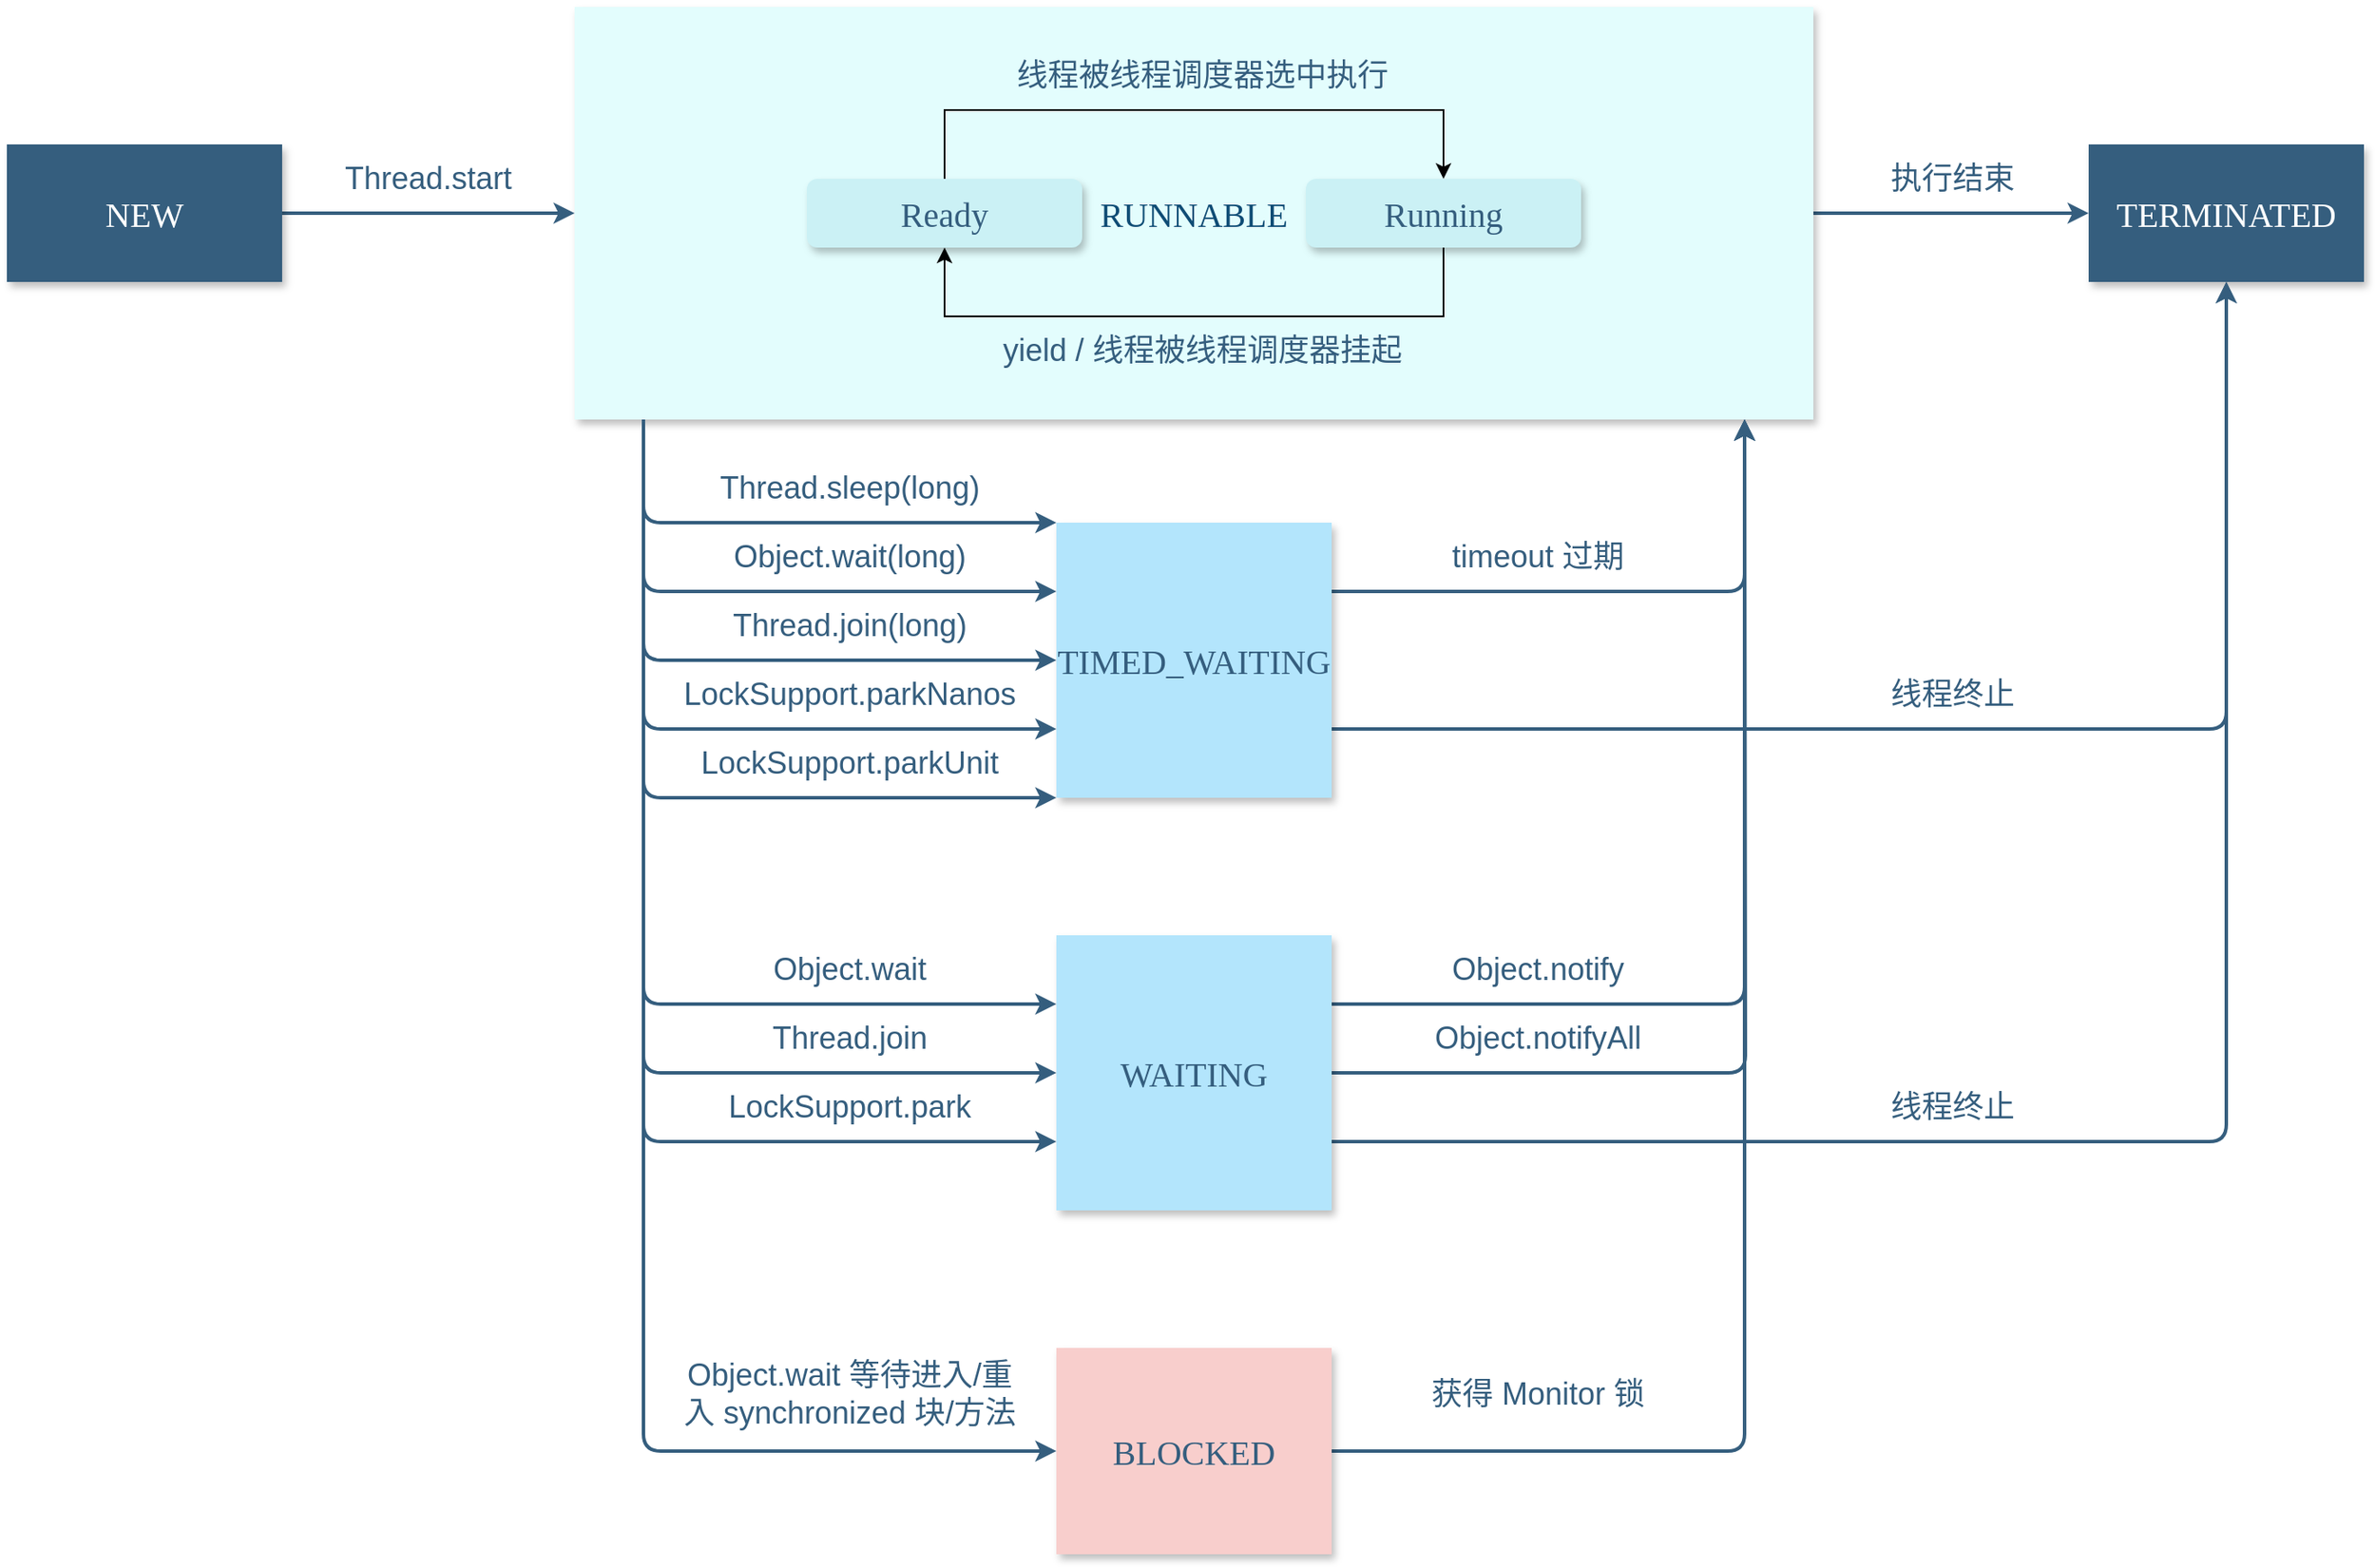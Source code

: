<mxfile compressed="true" version="22.0.3" type="device"><diagram id="UEkovaHShTwIanfxl2Ng" name="线程状态"><mxGraphModel dx="590" dy="-598" grid="1" gridSize="10" guides="1" tooltips="1" connect="1" arrows="1" fold="1" page="1" pageScale="1" pageWidth="2336" pageHeight="1654" math="0" shadow="0"><root><mxCell id="0"/><mxCell id="1" parent="0"/><mxCell id="lBCqOpAjT4Mj4Rh8K4Lh-13" value="" style="edgeStyle=orthogonalEdgeStyle;shape=connector;rounded=1;orthogonalLoop=1;jettySize=auto;html=1;labelBackgroundColor=default;strokeColor=#355E7E;strokeWidth=2;align=center;verticalAlign=middle;fontFamily=Helvetica;fontSize=11;fontColor=#355E7E;endArrow=classic;" edge="1" parent="1" source="kwRCl91syE09TgOYQZGm-13" target="kwRCl91syE09TgOYQZGm-22"><mxGeometry relative="1" as="geometry"/></mxCell><mxCell id="kwRCl91syE09TgOYQZGm-13" value="RUNNABLE" style="rounded=0;whiteSpace=wrap;html=1;fillColor=#E3FDFD;strokeColor=none;shadow=1;fontFamily=ZCOOL QingKe HuangYou;fontSource=https%3A%2F%2Ffonts.googleapis.com%2Fcss%3Ffamily%3DZCOOL%2BQingKe%2BHuangYou;fontStyle=0;fontSize=20;fontColor=#0F4C75;" parent="1" vertex="1"><mxGeometry x="790" y="1970" width="720" height="240" as="geometry"/></mxCell><mxCell id="0049IT_RvUCNj_HmscOK-4" style="edgeStyle=orthogonalEdgeStyle;rounded=1;orthogonalLoop=1;jettySize=auto;html=1;entryX=0;entryY=0.25;entryDx=0;entryDy=0;exitX=0.5;exitY=1;exitDx=0;exitDy=0;fontColor=#355E7E;strokeWidth=2;strokeColor=#355E7E;" parent="1" source="0049IT_RvUCNj_HmscOK-3" target="kwRCl91syE09TgOYQZGm-8" edge="1"><mxGeometry relative="1" as="geometry"/></mxCell><mxCell id="0049IT_RvUCNj_HmscOK-5" style="edgeStyle=orthogonalEdgeStyle;rounded=1;orthogonalLoop=1;jettySize=auto;html=1;entryX=0;entryY=0;entryDx=0;entryDy=0;fontColor=#355E7E;strokeWidth=2;strokeColor=#355E7E;" parent="1" source="0049IT_RvUCNj_HmscOK-3" target="kwRCl91syE09TgOYQZGm-8" edge="1"><mxGeometry relative="1" as="geometry"><Array as="points"><mxPoint x="830" y="2270"/></Array></mxGeometry></mxCell><mxCell id="0049IT_RvUCNj_HmscOK-13" style="edgeStyle=orthogonalEdgeStyle;rounded=1;orthogonalLoop=1;jettySize=auto;html=1;entryX=0;entryY=0.25;entryDx=0;entryDy=0;fontColor=#355E7E;strokeWidth=2;strokeColor=#355E7E;" parent="1" source="0049IT_RvUCNj_HmscOK-3" target="0049IT_RvUCNj_HmscOK-15" edge="1"><mxGeometry relative="1" as="geometry"><mxPoint x="1070" y="2540" as="targetPoint"/><Array as="points"><mxPoint x="830" y="2550"/></Array></mxGeometry></mxCell><mxCell id="0049IT_RvUCNj_HmscOK-14" style="edgeStyle=orthogonalEdgeStyle;rounded=1;orthogonalLoop=1;jettySize=auto;html=1;entryX=0;entryY=0.5;entryDx=0;entryDy=0;fontColor=#355E7E;strokeWidth=2;strokeColor=#355E7E;" parent="1" source="0049IT_RvUCNj_HmscOK-3" target="0049IT_RvUCNj_HmscOK-15" edge="1"><mxGeometry relative="1" as="geometry"><mxPoint x="1070" y="2570" as="targetPoint"/><Array as="points"><mxPoint x="830" y="2590"/></Array></mxGeometry></mxCell><mxCell id="0049IT_RvUCNj_HmscOK-18" style="edgeStyle=orthogonalEdgeStyle;rounded=1;orthogonalLoop=1;jettySize=auto;html=1;entryX=0;entryY=0.75;entryDx=0;entryDy=0;fontColor=#355E7E;strokeWidth=2;strokeColor=#355E7E;" parent="1" source="0049IT_RvUCNj_HmscOK-3" target="0049IT_RvUCNj_HmscOK-15" edge="1"><mxGeometry relative="1" as="geometry"><Array as="points"><mxPoint x="830" y="2630"/></Array></mxGeometry></mxCell><mxCell id="0049IT_RvUCNj_HmscOK-20" style="edgeStyle=orthogonalEdgeStyle;rounded=1;orthogonalLoop=1;jettySize=auto;html=1;entryX=0;entryY=0.5;entryDx=0;entryDy=0;fontColor=#355E7E;strokeWidth=2;strokeColor=#355E7E;" parent="1" source="0049IT_RvUCNj_HmscOK-3" target="kwRCl91syE09TgOYQZGm-19" edge="1"><mxGeometry relative="1" as="geometry"><Array as="points"><mxPoint x="830" y="2810"/></Array></mxGeometry></mxCell><mxCell id="0049IT_RvUCNj_HmscOK-3" value="" style="rounded=0;whiteSpace=wrap;html=1;strokeColor=none;fillColor=#E3FDFD;" parent="1" vertex="1"><mxGeometry x="790" y="2170" width="80" height="40" as="geometry"/></mxCell><mxCell id="kwRCl91syE09TgOYQZGm-14" style="edgeStyle=orthogonalEdgeStyle;rounded=1;orthogonalLoop=1;jettySize=auto;html=1;exitX=0.5;exitY=1;exitDx=0;exitDy=0;entryX=0;entryY=0.5;entryDx=0;entryDy=0;fontColor=#355E7E;strokeWidth=2;strokeColor=#355E7E;" parent="1" source="0049IT_RvUCNj_HmscOK-3" target="kwRCl91syE09TgOYQZGm-8" edge="1"><mxGeometry relative="1" as="geometry"/></mxCell><mxCell id="j-Edy5ny_VQvXv_cR-fw-60" style="edgeStyle=orthogonalEdgeStyle;rounded=0;orthogonalLoop=1;jettySize=auto;html=1;entryX=0.5;entryY=0;entryDx=0;entryDy=0;exitX=0.5;exitY=0;exitDx=0;exitDy=0;fontColor=#355E7E;" parent="1" source="j-Edy5ny_VQvXv_cR-fw-55" target="j-Edy5ny_VQvXv_cR-fw-56" edge="1"><mxGeometry relative="1" as="geometry"><Array as="points"><mxPoint x="1005" y="2030"/><mxPoint x="1295" y="2030"/></Array></mxGeometry></mxCell><mxCell id="j-Edy5ny_VQvXv_cR-fw-55" value="Ready" style="rounded=1;whiteSpace=wrap;html=1;hachureGap=4;strokeColor=none;fontFamily=ZCOOL QingKe HuangYou;fontSize=20;fillColor=#CBF1F5;fontColor=#355E7E;fontStyle=0;container=0;shadow=1;fontSource=https%3A%2F%2Ffonts.googleapis.com%2Fcss%3Ffamily%3DZCOOL%2BQingKe%2BHuangYou;" parent="1" vertex="1"><mxGeometry x="925" y="2070" width="160" height="40" as="geometry"/></mxCell><mxCell id="kwRCl91syE09TgOYQZGm-2" style="edgeStyle=orthogonalEdgeStyle;rounded=0;orthogonalLoop=1;jettySize=auto;html=1;entryX=0.5;entryY=1;entryDx=0;entryDy=0;exitX=0.5;exitY=1;exitDx=0;exitDy=0;fontColor=#355E7E;" parent="1" source="j-Edy5ny_VQvXv_cR-fw-56" target="j-Edy5ny_VQvXv_cR-fw-55" edge="1"><mxGeometry relative="1" as="geometry"><Array as="points"><mxPoint x="1295" y="2150"/><mxPoint x="1005" y="2150"/></Array></mxGeometry></mxCell><mxCell id="j-Edy5ny_VQvXv_cR-fw-56" value="Running" style="rounded=1;whiteSpace=wrap;html=1;hachureGap=4;strokeColor=none;fontFamily=ZCOOL QingKe HuangYou;fontSize=20;fillColor=#CBF1F5;fontColor=#355E7E;fontStyle=0;container=0;shadow=1;fontSource=https%3A%2F%2Ffonts.googleapis.com%2Fcss%3Ffamily%3DZCOOL%2BQingKe%2BHuangYou;" parent="1" vertex="1"><mxGeometry x="1215" y="2070" width="160" height="40" as="geometry"/></mxCell><mxCell id="j-Edy5ny_VQvXv_cR-fw-62" value="线程被线程调度器选中执行" style="text;whiteSpace=wrap;align=center;verticalAlign=middle;fontSize=18;fontColor=#355E7E;" parent="1" vertex="1"><mxGeometry x="1025" y="1990" width="260" height="40" as="geometry"/></mxCell><mxCell id="0049IT_RvUCNj_HmscOK-23" style="edgeStyle=orthogonalEdgeStyle;rounded=1;orthogonalLoop=1;jettySize=auto;html=1;exitX=1;exitY=0.25;exitDx=0;exitDy=0;entryX=0.5;entryY=1;entryDx=0;entryDy=0;strokeWidth=2;strokeColor=#355E7E;fontColor=#355E7E;" parent="1" source="kwRCl91syE09TgOYQZGm-8" target="0049IT_RvUCNj_HmscOK-22" edge="1"><mxGeometry relative="1" as="geometry"/></mxCell><mxCell id="lBCqOpAjT4Mj4Rh8K4Lh-2" style="edgeStyle=orthogonalEdgeStyle;rounded=1;orthogonalLoop=1;jettySize=auto;html=1;exitX=1;exitY=0.75;exitDx=0;exitDy=0;entryX=0.5;entryY=1;entryDx=0;entryDy=0;strokeWidth=2;strokeColor=#355E7E;" edge="1" parent="1" source="kwRCl91syE09TgOYQZGm-8" target="kwRCl91syE09TgOYQZGm-22"><mxGeometry relative="1" as="geometry"/></mxCell><mxCell id="kwRCl91syE09TgOYQZGm-8" value="TIMED_WAITING" style="rounded=0;whiteSpace=wrap;html=1;fillColor=#B3E5FC;strokeColor=none;shadow=1;fontFamily=ZCOOL QingKe HuangYou;fontSource=https%3A%2F%2Ffonts.googleapis.com%2Fcss%3Ffamily%3DZCOOL%2BQingKe%2BHuangYou;fontStyle=0;fontSize=20;fontColor=#355E7E;" parent="1" vertex="1"><mxGeometry x="1070" y="2270" width="160" height="160" as="geometry"/></mxCell><mxCell id="lBCqOpAjT4Mj4Rh8K4Lh-11" style="edgeStyle=orthogonalEdgeStyle;shape=connector;rounded=1;orthogonalLoop=1;jettySize=auto;html=1;entryX=0.5;entryY=1;entryDx=0;entryDy=0;labelBackgroundColor=default;strokeColor=#355E7E;strokeWidth=2;align=center;verticalAlign=middle;fontFamily=Helvetica;fontSize=11;fontColor=#355E7E;endArrow=classic;" edge="1" parent="1" source="kwRCl91syE09TgOYQZGm-19" target="0049IT_RvUCNj_HmscOK-22"><mxGeometry relative="1" as="geometry"/></mxCell><mxCell id="kwRCl91syE09TgOYQZGm-19" value="BLOCKED" style="rounded=0;whiteSpace=wrap;html=1;fillColor=#f8cecc;strokeColor=none;shadow=1;fontFamily=ZCOOL QingKe HuangYou;fontSource=https%3A%2F%2Ffonts.googleapis.com%2Fcss%3Ffamily%3DZCOOL%2BQingKe%2BHuangYou;fontStyle=0;fontSize=20;fontColor=#355E7E;" parent="1" vertex="1"><mxGeometry x="1070" y="2750" width="160" height="120" as="geometry"/></mxCell><mxCell id="kwRCl91syE09TgOYQZGm-20" value="yield / 线程被线程调度器挂起" style="text;whiteSpace=wrap;align=center;verticalAlign=middle;fontSize=18;fontColor=#355E7E;" parent="1" vertex="1"><mxGeometry x="1025" y="2150" width="260" height="40" as="geometry"/></mxCell><mxCell id="lBCqOpAjT4Mj4Rh8K4Lh-14" value="" style="edgeStyle=orthogonalEdgeStyle;shape=connector;rounded=1;orthogonalLoop=1;jettySize=auto;html=1;labelBackgroundColor=default;strokeColor=#355E7E;strokeWidth=2;align=center;verticalAlign=middle;fontFamily=Helvetica;fontSize=11;fontColor=#355E7E;endArrow=classic;" edge="1" parent="1" source="kwRCl91syE09TgOYQZGm-21" target="kwRCl91syE09TgOYQZGm-13"><mxGeometry relative="1" as="geometry"/></mxCell><mxCell id="kwRCl91syE09TgOYQZGm-21" value="NEW" style="rounded=0;whiteSpace=wrap;html=1;fillColor=#355E7E;strokeColor=none;shadow=1;fontFamily=ZCOOL QingKe HuangYou;fontSource=https%3A%2F%2Ffonts.googleapis.com%2Fcss%3Ffamily%3DZCOOL%2BQingKe%2BHuangYou;fontStyle=0;fontSize=20;fontColor=#FFFFFF;" parent="1" vertex="1"><mxGeometry x="460" y="2050" width="160" height="80" as="geometry"/></mxCell><mxCell id="kwRCl91syE09TgOYQZGm-22" value="TERMINATED" style="rounded=0;whiteSpace=wrap;html=1;fillColor=#355E7E;strokeColor=none;shadow=1;fontFamily=ZCOOL QingKe HuangYou;fontSource=https%3A%2F%2Ffonts.googleapis.com%2Fcss%3Ffamily%3DZCOOL%2BQingKe%2BHuangYou;fontStyle=0;fontSize=20;fontColor=#FFFFFF;" parent="1" vertex="1"><mxGeometry x="1670" y="2050" width="160" height="80" as="geometry"/></mxCell><mxCell id="0049IT_RvUCNj_HmscOK-2" value="Thread.sleep(long)" style="text;whiteSpace=wrap;align=center;verticalAlign=middle;fontSize=18;fontColor=#355E7E;" parent="1" vertex="1"><mxGeometry x="850" y="2230" width="200" height="40" as="geometry"/></mxCell><mxCell id="0049IT_RvUCNj_HmscOK-6" style="edgeStyle=orthogonalEdgeStyle;rounded=1;orthogonalLoop=1;jettySize=auto;html=1;exitX=0.5;exitY=1;exitDx=0;exitDy=0;entryX=0;entryY=0.75;entryDx=0;entryDy=0;fontColor=#355E7E;strokeWidth=2;strokeColor=#355E7E;" parent="1" source="0049IT_RvUCNj_HmscOK-3" target="kwRCl91syE09TgOYQZGm-8" edge="1"><mxGeometry relative="1" as="geometry"><mxPoint x="840" y="2220" as="sourcePoint"/><mxPoint x="980" y="2340" as="targetPoint"/></mxGeometry></mxCell><mxCell id="0049IT_RvUCNj_HmscOK-7" style="edgeStyle=orthogonalEdgeStyle;rounded=1;orthogonalLoop=1;jettySize=auto;html=1;exitX=0.5;exitY=1;exitDx=0;exitDy=0;entryX=0;entryY=1;entryDx=0;entryDy=0;fontColor=#355E7E;strokeWidth=2;strokeColor=#355E7E;" parent="1" source="0049IT_RvUCNj_HmscOK-3" target="kwRCl91syE09TgOYQZGm-8" edge="1"><mxGeometry relative="1" as="geometry"><mxPoint x="840" y="2220" as="sourcePoint"/><mxPoint x="980" y="2370" as="targetPoint"/><Array as="points"><mxPoint x="830" y="2430"/></Array></mxGeometry></mxCell><mxCell id="0049IT_RvUCNj_HmscOK-9" value="Object.wait(long)" style="text;whiteSpace=wrap;align=center;verticalAlign=middle;fontSize=18;fontColor=#355E7E;" parent="1" vertex="1"><mxGeometry x="850" y="2270" width="200" height="40" as="geometry"/></mxCell><mxCell id="0049IT_RvUCNj_HmscOK-10" value="Thread.join(long)" style="text;whiteSpace=wrap;align=center;verticalAlign=middle;fontSize=18;fontColor=#355E7E;" parent="1" vertex="1"><mxGeometry x="850" y="2310" width="200" height="40" as="geometry"/></mxCell><mxCell id="0049IT_RvUCNj_HmscOK-11" value="LockSupport.parkNanos" style="text;whiteSpace=wrap;align=center;verticalAlign=middle;fontSize=18;fontColor=#355E7E;" parent="1" vertex="1"><mxGeometry x="850" y="2350" width="200" height="40" as="geometry"/></mxCell><mxCell id="0049IT_RvUCNj_HmscOK-12" value="LockSupport.parkUnit" style="text;whiteSpace=wrap;align=center;verticalAlign=middle;fontSize=18;fontColor=#355E7E;" parent="1" vertex="1"><mxGeometry x="850" y="2390" width="200" height="40" as="geometry"/></mxCell><mxCell id="lBCqOpAjT4Mj4Rh8K4Lh-3" style="edgeStyle=orthogonalEdgeStyle;rounded=1;orthogonalLoop=1;jettySize=auto;html=1;exitX=1;exitY=0.25;exitDx=0;exitDy=0;entryX=0.5;entryY=1;entryDx=0;entryDy=0;strokeWidth=2;strokeColor=#355E7E;fontColor=#355E7E;" edge="1" parent="1" source="0049IT_RvUCNj_HmscOK-15" target="0049IT_RvUCNj_HmscOK-22"><mxGeometry relative="1" as="geometry"/></mxCell><mxCell id="lBCqOpAjT4Mj4Rh8K4Lh-4" style="edgeStyle=orthogonalEdgeStyle;rounded=1;orthogonalLoop=1;jettySize=auto;html=1;exitX=1;exitY=0.75;exitDx=0;exitDy=0;strokeWidth=2;strokeColor=#355E7E;entryX=0.5;entryY=1;entryDx=0;entryDy=0;" edge="1" parent="1" source="0049IT_RvUCNj_HmscOK-15" target="kwRCl91syE09TgOYQZGm-22"><mxGeometry relative="1" as="geometry"><mxPoint x="1470.0" y="2200" as="targetPoint"/></mxGeometry></mxCell><mxCell id="lBCqOpAjT4Mj4Rh8K4Lh-6" style="edgeStyle=orthogonalEdgeStyle;shape=connector;rounded=1;orthogonalLoop=1;jettySize=auto;html=1;labelBackgroundColor=default;strokeColor=#355E7E;strokeWidth=2;align=center;verticalAlign=middle;fontFamily=Helvetica;fontSize=11;fontColor=#355E7E;endArrow=classic;" edge="1" parent="1" source="0049IT_RvUCNj_HmscOK-15"><mxGeometry relative="1" as="geometry"><mxPoint x="1470.0" y="2210" as="targetPoint"/></mxGeometry></mxCell><mxCell id="0049IT_RvUCNj_HmscOK-15" value="WAITING" style="rounded=0;whiteSpace=wrap;html=1;fillColor=#B3E5FC;strokeColor=none;shadow=1;fontFamily=ZCOOL QingKe HuangYou;fontSource=https%3A%2F%2Ffonts.googleapis.com%2Fcss%3Ffamily%3DZCOOL%2BQingKe%2BHuangYou;fontStyle=0;fontSize=20;fontColor=#355E7E;" parent="1" vertex="1"><mxGeometry x="1070" y="2510" width="160" height="160" as="geometry"/></mxCell><mxCell id="0049IT_RvUCNj_HmscOK-16" value="Object.wait" style="text;whiteSpace=wrap;align=center;verticalAlign=middle;fontSize=18;fontColor=#355E7E;" parent="1" vertex="1"><mxGeometry x="850" y="2510" width="200" height="40" as="geometry"/></mxCell><mxCell id="0049IT_RvUCNj_HmscOK-17" value="Thread.join" style="text;whiteSpace=wrap;align=center;verticalAlign=middle;fontSize=18;fontColor=#355E7E;" parent="1" vertex="1"><mxGeometry x="850" y="2550" width="200" height="40" as="geometry"/></mxCell><mxCell id="0049IT_RvUCNj_HmscOK-19" value="LockSupport.park" style="text;whiteSpace=wrap;align=center;verticalAlign=middle;fontSize=18;fontColor=#355E7E;" parent="1" vertex="1"><mxGeometry x="850" y="2590" width="200" height="40" as="geometry"/></mxCell><mxCell id="0049IT_RvUCNj_HmscOK-21" value="Object.wait 等待进入/重入 synchronized 块/方法" style="text;whiteSpace=wrap;align=center;verticalAlign=middle;fontSize=18;fontColor=#355E7E;" parent="1" vertex="1"><mxGeometry x="850" y="2757" width="200" height="40" as="geometry"/></mxCell><mxCell id="0049IT_RvUCNj_HmscOK-22" value="" style="rounded=0;whiteSpace=wrap;html=1;strokeColor=none;fillColor=#E3FDFD;" parent="1" vertex="1"><mxGeometry x="1430" y="2170" width="80" height="40" as="geometry"/></mxCell><mxCell id="lBCqOpAjT4Mj4Rh8K4Lh-1" value="timeout 过期" style="text;whiteSpace=wrap;align=center;verticalAlign=middle;fontSize=18;fontColor=#355E7E;" vertex="1" parent="1"><mxGeometry x="1250" y="2270" width="200" height="40" as="geometry"/></mxCell><mxCell id="lBCqOpAjT4Mj4Rh8K4Lh-7" value="Object.notify" style="text;whiteSpace=wrap;align=center;verticalAlign=middle;fontSize=18;fontColor=#355E7E;" vertex="1" parent="1"><mxGeometry x="1250" y="2510" width="200" height="40" as="geometry"/></mxCell><mxCell id="lBCqOpAjT4Mj4Rh8K4Lh-8" value="Object.notifyAll" style="text;whiteSpace=wrap;align=center;verticalAlign=middle;fontSize=18;fontColor=#355E7E;" vertex="1" parent="1"><mxGeometry x="1250" y="2550" width="200" height="40" as="geometry"/></mxCell><mxCell id="lBCqOpAjT4Mj4Rh8K4Lh-9" value="线程终止" style="text;whiteSpace=wrap;align=center;verticalAlign=middle;fontSize=18;fontColor=#355E7E;" vertex="1" parent="1"><mxGeometry x="1511" y="2350" width="160" height="40" as="geometry"/></mxCell><mxCell id="lBCqOpAjT4Mj4Rh8K4Lh-10" value="线程终止" style="text;whiteSpace=wrap;align=center;verticalAlign=middle;fontSize=18;fontColor=#355E7E;" vertex="1" parent="1"><mxGeometry x="1511" y="2590" width="160" height="40" as="geometry"/></mxCell><mxCell id="lBCqOpAjT4Mj4Rh8K4Lh-12" value="获得 Monitor 锁" style="text;whiteSpace=wrap;align=center;verticalAlign=middle;fontSize=18;fontColor=#355E7E;" vertex="1" parent="1"><mxGeometry x="1270" y="2757" width="160" height="40" as="geometry"/></mxCell><mxCell id="lBCqOpAjT4Mj4Rh8K4Lh-15" value="Thread.start" style="text;whiteSpace=wrap;align=center;verticalAlign=middle;fontSize=18;fontColor=#355E7E;" vertex="1" parent="1"><mxGeometry x="630" y="2050" width="150" height="40" as="geometry"/></mxCell><mxCell id="lBCqOpAjT4Mj4Rh8K4Lh-16" value="执行结束" style="text;whiteSpace=wrap;align=center;verticalAlign=middle;fontSize=18;fontColor=#355E7E;" vertex="1" parent="1"><mxGeometry x="1516" y="2050" width="150" height="40" as="geometry"/></mxCell></root></mxGraphModel></diagram></mxfile>